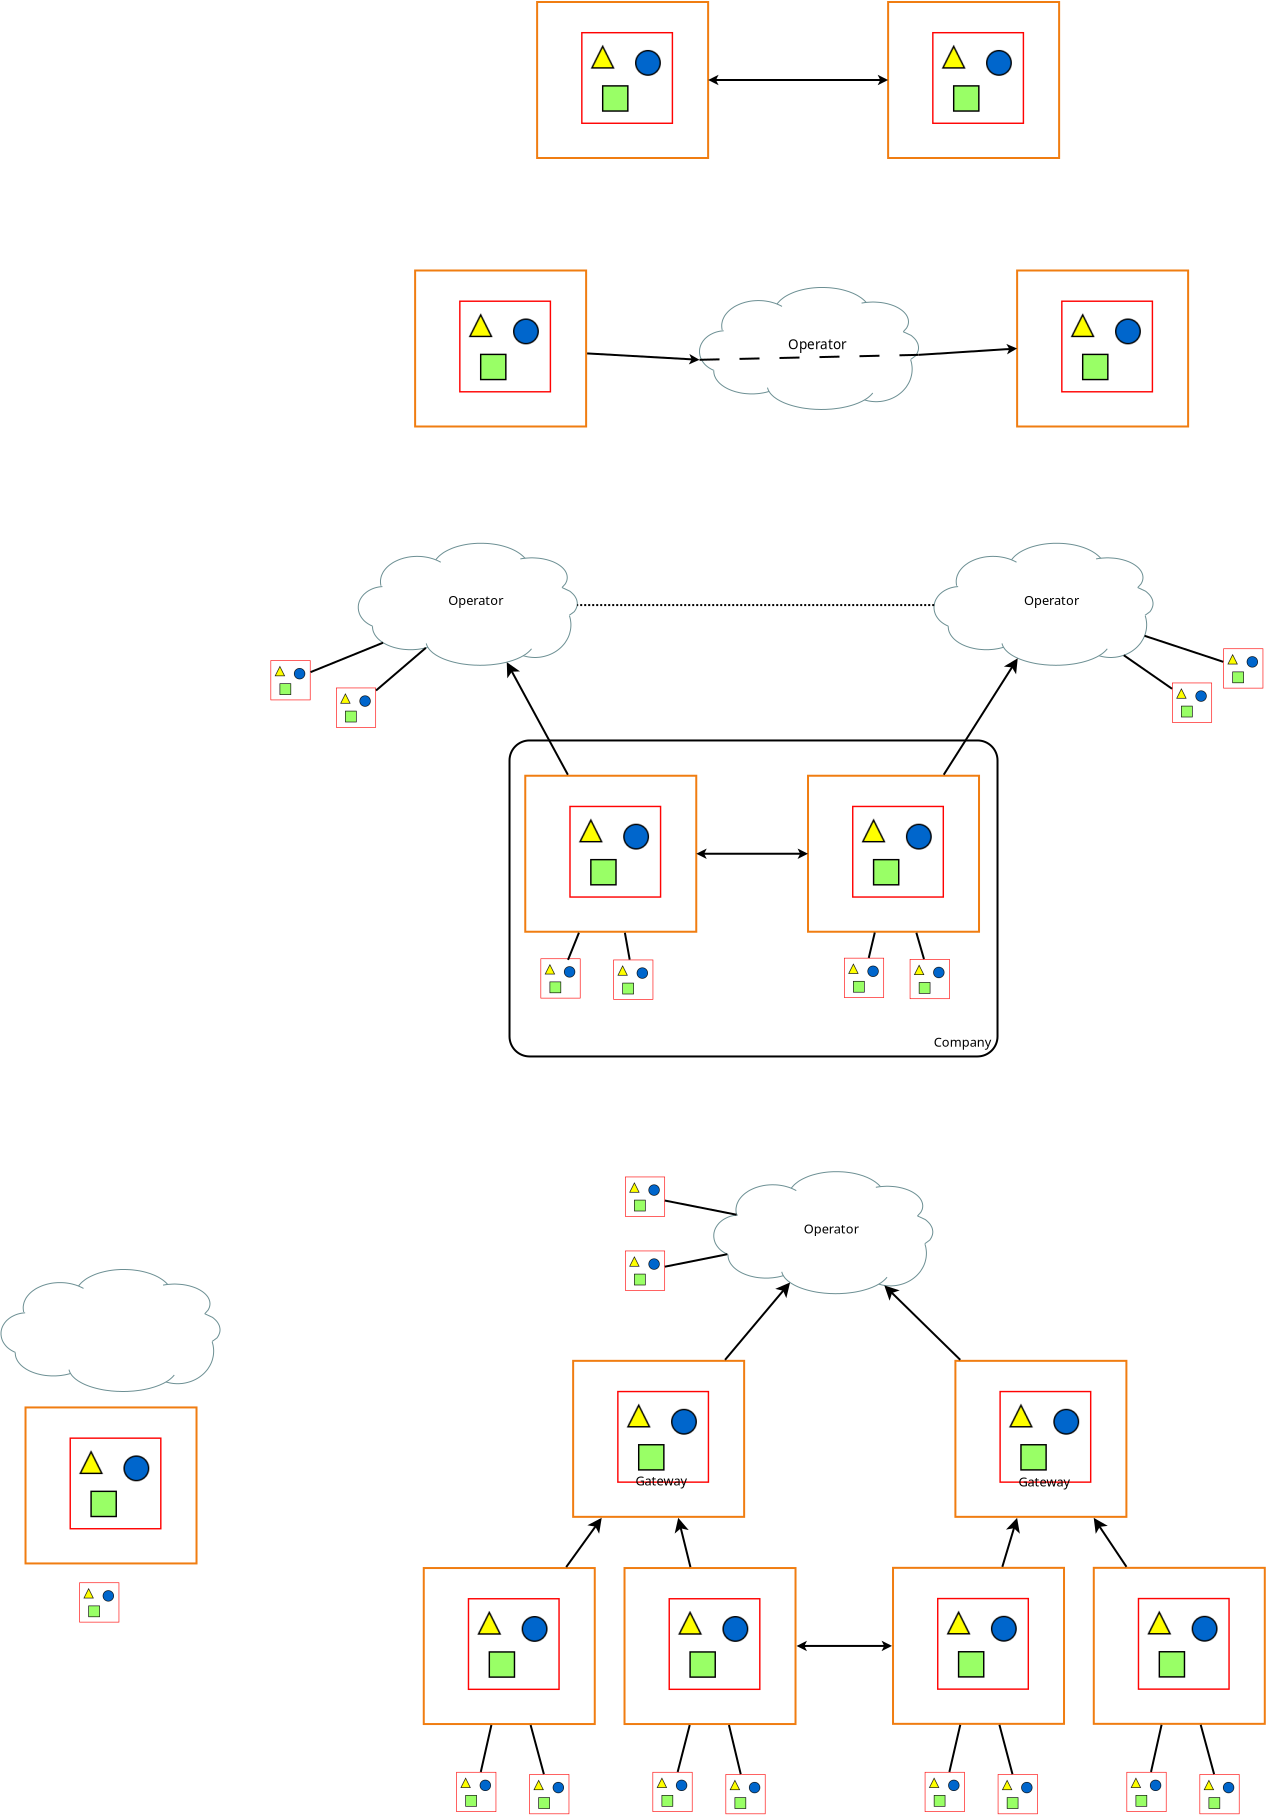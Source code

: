 <?xml version="1.0" encoding="UTF-8"?>
<dia:diagram xmlns:dia="http://www.lysator.liu.se/~alla/dia/">
  <dia:layer name="Background" visible="true" active="true">
    <dia:group>
      <dia:object type="Standard - Box" version="0" id="O0">
        <dia:attribute name="obj_pos">
          <dia:point val="51.344,70.77"/>
        </dia:attribute>
        <dia:attribute name="obj_bb">
          <dia:rectangle val="51.294,70.72;59.944,78.62"/>
        </dia:attribute>
        <dia:attribute name="elem_corner">
          <dia:point val="51.344,70.77"/>
        </dia:attribute>
        <dia:attribute name="elem_width">
          <dia:real val="8.55"/>
        </dia:attribute>
        <dia:attribute name="elem_height">
          <dia:real val="7.8"/>
        </dia:attribute>
        <dia:attribute name="border_width">
          <dia:real val="0.1"/>
        </dia:attribute>
        <dia:attribute name="border_color">
          <dia:color val="#f07d11"/>
        </dia:attribute>
        <dia:attribute name="show_background">
          <dia:boolean val="true"/>
        </dia:attribute>
      </dia:object>
      <dia:object type="Standard - Image" version="0" id="O1">
        <dia:attribute name="obj_pos">
          <dia:point val="53.544,72.27"/>
        </dia:attribute>
        <dia:attribute name="obj_bb">
          <dia:rectangle val="53.494,72.22;58.194,76.92"/>
        </dia:attribute>
        <dia:attribute name="elem_corner">
          <dia:point val="53.544,72.27"/>
        </dia:attribute>
        <dia:attribute name="elem_width">
          <dia:real val="4.6"/>
        </dia:attribute>
        <dia:attribute name="elem_height">
          <dia:real val="4.6"/>
        </dia:attribute>
        <dia:attribute name="border_color">
          <dia:color val="#f07d11"/>
        </dia:attribute>
        <dia:attribute name="draw_border">
          <dia:boolean val="false"/>
        </dia:attribute>
        <dia:attribute name="keep_aspect">
          <dia:boolean val="true"/>
        </dia:attribute>
        <dia:attribute name="file">
          <dia:string>#/home/seb/data/tmp/XiVOLogo.png#</dia:string>
        </dia:attribute>
      </dia:object>
    </dia:group>
    <dia:group>
      <dia:object type="Standard - Box" version="0" id="O2">
        <dia:attribute name="obj_pos">
          <dia:point val="32.231,70.77"/>
        </dia:attribute>
        <dia:attribute name="obj_bb">
          <dia:rectangle val="32.181,70.72;40.831,78.62"/>
        </dia:attribute>
        <dia:attribute name="elem_corner">
          <dia:point val="32.231,70.77"/>
        </dia:attribute>
        <dia:attribute name="elem_width">
          <dia:real val="8.55"/>
        </dia:attribute>
        <dia:attribute name="elem_height">
          <dia:real val="7.8"/>
        </dia:attribute>
        <dia:attribute name="border_width">
          <dia:real val="0.1"/>
        </dia:attribute>
        <dia:attribute name="border_color">
          <dia:color val="#f07d11"/>
        </dia:attribute>
        <dia:attribute name="show_background">
          <dia:boolean val="true"/>
        </dia:attribute>
      </dia:object>
      <dia:object type="Standard - Image" version="0" id="O3">
        <dia:attribute name="obj_pos">
          <dia:point val="34.431,72.27"/>
        </dia:attribute>
        <dia:attribute name="obj_bb">
          <dia:rectangle val="34.381,72.22;39.081,76.92"/>
        </dia:attribute>
        <dia:attribute name="elem_corner">
          <dia:point val="34.431,72.27"/>
        </dia:attribute>
        <dia:attribute name="elem_width">
          <dia:real val="4.6"/>
        </dia:attribute>
        <dia:attribute name="elem_height">
          <dia:real val="4.6"/>
        </dia:attribute>
        <dia:attribute name="border_color">
          <dia:color val="#f07d11"/>
        </dia:attribute>
        <dia:attribute name="draw_border">
          <dia:boolean val="false"/>
        </dia:attribute>
        <dia:attribute name="keep_aspect">
          <dia:boolean val="true"/>
        </dia:attribute>
        <dia:attribute name="file">
          <dia:string>#/home/seb/data/tmp/XiVOLogo.png#</dia:string>
        </dia:attribute>
      </dia:object>
    </dia:group>
    <dia:group>
      <dia:object type="Standard - Box" version="0" id="O4">
        <dia:attribute name="obj_pos">
          <dia:point val="4.85,73.1"/>
        </dia:attribute>
        <dia:attribute name="obj_bb">
          <dia:rectangle val="4.8,73.05;13.45,80.95"/>
        </dia:attribute>
        <dia:attribute name="elem_corner">
          <dia:point val="4.85,73.1"/>
        </dia:attribute>
        <dia:attribute name="elem_width">
          <dia:real val="8.55"/>
        </dia:attribute>
        <dia:attribute name="elem_height">
          <dia:real val="7.8"/>
        </dia:attribute>
        <dia:attribute name="border_width">
          <dia:real val="0.1"/>
        </dia:attribute>
        <dia:attribute name="border_color">
          <dia:color val="#f07d11"/>
        </dia:attribute>
        <dia:attribute name="show_background">
          <dia:boolean val="true"/>
        </dia:attribute>
      </dia:object>
      <dia:object type="Standard - Image" version="0" id="O5">
        <dia:attribute name="obj_pos">
          <dia:point val="7.05,74.6"/>
        </dia:attribute>
        <dia:attribute name="obj_bb">
          <dia:rectangle val="7,74.55;11.7,79.25"/>
        </dia:attribute>
        <dia:attribute name="elem_corner">
          <dia:point val="7.05,74.6"/>
        </dia:attribute>
        <dia:attribute name="elem_width">
          <dia:real val="4.6"/>
        </dia:attribute>
        <dia:attribute name="elem_height">
          <dia:real val="4.6"/>
        </dia:attribute>
        <dia:attribute name="border_color">
          <dia:color val="#f07d11"/>
        </dia:attribute>
        <dia:attribute name="draw_border">
          <dia:boolean val="false"/>
        </dia:attribute>
        <dia:attribute name="keep_aspect">
          <dia:boolean val="true"/>
        </dia:attribute>
        <dia:attribute name="file">
          <dia:string>#/home/seb/data/tmp/XiVOLogo.png#</dia:string>
        </dia:attribute>
      </dia:object>
    </dia:group>
    <dia:object type="Standard - Image" version="0" id="O6">
      <dia:attribute name="obj_pos">
        <dia:point val="7.537,81.85"/>
      </dia:attribute>
      <dia:attribute name="obj_bb">
        <dia:rectangle val="7.487,81.8;9.588,83.9"/>
      </dia:attribute>
      <dia:attribute name="elem_corner">
        <dia:point val="7.537,81.85"/>
      </dia:attribute>
      <dia:attribute name="elem_width">
        <dia:real val="2"/>
      </dia:attribute>
      <dia:attribute name="elem_height">
        <dia:real val="2"/>
      </dia:attribute>
      <dia:attribute name="draw_border">
        <dia:boolean val="false"/>
      </dia:attribute>
      <dia:attribute name="keep_aspect">
        <dia:boolean val="true"/>
      </dia:attribute>
      <dia:attribute name="file">
        <dia:string>#/home/seb/data/tmp/Telephone-icon.png#</dia:string>
      </dia:attribute>
    </dia:object>
    <dia:group>
      <dia:group>
        <dia:object type="Standard - Box" version="0" id="O7">
          <dia:attribute name="obj_pos">
            <dia:point val="24.33,16.253"/>
          </dia:attribute>
          <dia:attribute name="obj_bb">
            <dia:rectangle val="24.28,16.203;32.93,24.102"/>
          </dia:attribute>
          <dia:attribute name="elem_corner">
            <dia:point val="24.33,16.253"/>
          </dia:attribute>
          <dia:attribute name="elem_width">
            <dia:real val="8.55"/>
          </dia:attribute>
          <dia:attribute name="elem_height">
            <dia:real val="7.8"/>
          </dia:attribute>
          <dia:attribute name="border_width">
            <dia:real val="0.1"/>
          </dia:attribute>
          <dia:attribute name="border_color">
            <dia:color val="#f07d11"/>
          </dia:attribute>
          <dia:attribute name="show_background">
            <dia:boolean val="true"/>
          </dia:attribute>
        </dia:object>
        <dia:object type="Standard - Image" version="0" id="O8">
          <dia:attribute name="obj_pos">
            <dia:point val="26.53,17.753"/>
          </dia:attribute>
          <dia:attribute name="obj_bb">
            <dia:rectangle val="26.48,17.703;31.18,22.402"/>
          </dia:attribute>
          <dia:attribute name="elem_corner">
            <dia:point val="26.53,17.753"/>
          </dia:attribute>
          <dia:attribute name="elem_width">
            <dia:real val="4.6"/>
          </dia:attribute>
          <dia:attribute name="elem_height">
            <dia:real val="4.6"/>
          </dia:attribute>
          <dia:attribute name="border_color">
            <dia:color val="#f07d11"/>
          </dia:attribute>
          <dia:attribute name="draw_border">
            <dia:boolean val="false"/>
          </dia:attribute>
          <dia:attribute name="keep_aspect">
            <dia:boolean val="true"/>
          </dia:attribute>
          <dia:attribute name="file">
            <dia:string>#/home/seb/data/tmp/XiVOLogo.png#</dia:string>
          </dia:attribute>
        </dia:object>
      </dia:group>
      <dia:group>
        <dia:object type="Standard - Box" version="0" id="O9">
          <dia:attribute name="obj_pos">
            <dia:point val="54.43,16.253"/>
          </dia:attribute>
          <dia:attribute name="obj_bb">
            <dia:rectangle val="54.38,16.203;63.03,24.102"/>
          </dia:attribute>
          <dia:attribute name="elem_corner">
            <dia:point val="54.43,16.253"/>
          </dia:attribute>
          <dia:attribute name="elem_width">
            <dia:real val="8.55"/>
          </dia:attribute>
          <dia:attribute name="elem_height">
            <dia:real val="7.8"/>
          </dia:attribute>
          <dia:attribute name="border_width">
            <dia:real val="0.1"/>
          </dia:attribute>
          <dia:attribute name="border_color">
            <dia:color val="#f07d11"/>
          </dia:attribute>
          <dia:attribute name="show_background">
            <dia:boolean val="true"/>
          </dia:attribute>
        </dia:object>
        <dia:object type="Standard - Image" version="0" id="O10">
          <dia:attribute name="obj_pos">
            <dia:point val="56.63,17.753"/>
          </dia:attribute>
          <dia:attribute name="obj_bb">
            <dia:rectangle val="56.58,17.703;61.28,22.402"/>
          </dia:attribute>
          <dia:attribute name="elem_corner">
            <dia:point val="56.63,17.753"/>
          </dia:attribute>
          <dia:attribute name="elem_width">
            <dia:real val="4.6"/>
          </dia:attribute>
          <dia:attribute name="elem_height">
            <dia:real val="4.6"/>
          </dia:attribute>
          <dia:attribute name="border_color">
            <dia:color val="#f07d11"/>
          </dia:attribute>
          <dia:attribute name="draw_border">
            <dia:boolean val="false"/>
          </dia:attribute>
          <dia:attribute name="keep_aspect">
            <dia:boolean val="true"/>
          </dia:attribute>
          <dia:attribute name="file">
            <dia:string>#/home/seb/data/tmp/XiVOLogo.png#</dia:string>
          </dia:attribute>
        </dia:object>
      </dia:group>
      <dia:object type="Cisco - Cloud White" version="1" id="O11">
        <dia:attribute name="obj_pos">
          <dia:point val="38.55,17.102"/>
        </dia:attribute>
        <dia:attribute name="obj_bb">
          <dia:rectangle val="38.55,17.102;49.501,23.203"/>
        </dia:attribute>
        <dia:attribute name="meta">
          <dia:composite type="dict"/>
        </dia:attribute>
        <dia:attribute name="elem_corner">
          <dia:point val="38.55,17.102"/>
        </dia:attribute>
        <dia:attribute name="elem_width">
          <dia:real val="10.95"/>
        </dia:attribute>
        <dia:attribute name="elem_height">
          <dia:real val="6.1"/>
        </dia:attribute>
        <dia:attribute name="line_width">
          <dia:real val="0.1"/>
        </dia:attribute>
        <dia:attribute name="line_colour">
          <dia:color val="#000000"/>
        </dia:attribute>
        <dia:attribute name="fill_colour">
          <dia:color val="#ffffff"/>
        </dia:attribute>
        <dia:attribute name="show_background">
          <dia:boolean val="true"/>
        </dia:attribute>
        <dia:attribute name="line_style">
          <dia:enum val="0"/>
          <dia:real val="1"/>
        </dia:attribute>
        <dia:attribute name="flip_horizontal">
          <dia:boolean val="false"/>
        </dia:attribute>
        <dia:attribute name="flip_vertical">
          <dia:boolean val="false"/>
        </dia:attribute>
        <dia:attribute name="subscale">
          <dia:real val="1"/>
        </dia:attribute>
      </dia:object>
      <dia:object type="Standard - Text" version="1" id="O12">
        <dia:attribute name="obj_pos">
          <dia:point val="44.424,20.192"/>
        </dia:attribute>
        <dia:attribute name="obj_bb">
          <dia:rectangle val="42.909,19.562;45.939,20.352"/>
        </dia:attribute>
        <dia:attribute name="text">
          <dia:composite type="text">
            <dia:attribute name="string">
              <dia:string>#Operator#</dia:string>
            </dia:attribute>
            <dia:attribute name="font">
              <dia:font family="sans" style="0" name="Helvetica"/>
            </dia:attribute>
            <dia:attribute name="height">
              <dia:real val="0.847"/>
            </dia:attribute>
            <dia:attribute name="pos">
              <dia:point val="44.424,20.192"/>
            </dia:attribute>
            <dia:attribute name="color">
              <dia:color val="#000000"/>
            </dia:attribute>
            <dia:attribute name="alignment">
              <dia:enum val="1"/>
            </dia:attribute>
          </dia:composite>
        </dia:attribute>
        <dia:attribute name="valign">
          <dia:enum val="3"/>
        </dia:attribute>
        <dia:connections>
          <dia:connection handle="0" to="O11" connection="14"/>
        </dia:connections>
      </dia:object>
      <dia:object type="Standard - Line" version="0" id="O13">
        <dia:attribute name="obj_pos">
          <dia:point val="32.93,20.399"/>
        </dia:attribute>
        <dia:attribute name="obj_bb">
          <dia:rectangle val="32.877,20.346;38.662,20.956"/>
        </dia:attribute>
        <dia:attribute name="conn_endpoints">
          <dia:point val="32.93,20.399"/>
          <dia:point val="38.55,20.718"/>
        </dia:attribute>
        <dia:attribute name="numcp">
          <dia:int val="1"/>
        </dia:attribute>
        <dia:attribute name="end_arrow">
          <dia:enum val="22"/>
        </dia:attribute>
        <dia:attribute name="end_arrow_length">
          <dia:real val="0.3"/>
        </dia:attribute>
        <dia:attribute name="end_arrow_width">
          <dia:real val="0.3"/>
        </dia:attribute>
        <dia:connections>
          <dia:connection handle="1" to="O11" connection="7"/>
        </dia:connections>
      </dia:object>
      <dia:object type="Standard - Line" version="0" id="O14">
        <dia:attribute name="obj_pos">
          <dia:point val="49.5,20.471"/>
        </dia:attribute>
        <dia:attribute name="obj_bb">
          <dia:rectangle val="49.447,19.918;54.542,20.524"/>
        </dia:attribute>
        <dia:attribute name="conn_endpoints">
          <dia:point val="49.5,20.471"/>
          <dia:point val="54.43,20.152"/>
        </dia:attribute>
        <dia:attribute name="numcp">
          <dia:int val="1"/>
        </dia:attribute>
        <dia:attribute name="end_arrow">
          <dia:enum val="22"/>
        </dia:attribute>
        <dia:attribute name="end_arrow_length">
          <dia:real val="0.3"/>
        </dia:attribute>
        <dia:attribute name="end_arrow_width">
          <dia:real val="0.3"/>
        </dia:attribute>
        <dia:connections>
          <dia:connection handle="0" to="O11" connection="9"/>
        </dia:connections>
      </dia:object>
      <dia:object type="Standard - Line" version="0" id="O15">
        <dia:attribute name="obj_pos">
          <dia:point val="38.55,20.718"/>
        </dia:attribute>
        <dia:attribute name="obj_bb">
          <dia:rectangle val="38.499,20.419;49.551,20.77"/>
        </dia:attribute>
        <dia:attribute name="conn_endpoints">
          <dia:point val="38.55,20.718"/>
          <dia:point val="49.5,20.471"/>
        </dia:attribute>
        <dia:attribute name="numcp">
          <dia:int val="1"/>
        </dia:attribute>
        <dia:attribute name="line_style">
          <dia:enum val="1"/>
        </dia:attribute>
        <dia:connections>
          <dia:connection handle="0" to="O11" connection="7"/>
          <dia:connection handle="1" to="O11" connection="9"/>
        </dia:connections>
      </dia:object>
    </dia:group>
    <dia:group>
      <dia:group>
        <dia:object type="Standard - Box" version="0" id="O16">
          <dia:attribute name="obj_pos">
            <dia:point val="30.43,2.828"/>
          </dia:attribute>
          <dia:attribute name="obj_bb">
            <dia:rectangle val="30.38,2.777;39.03,10.678"/>
          </dia:attribute>
          <dia:attribute name="elem_corner">
            <dia:point val="30.43,2.828"/>
          </dia:attribute>
          <dia:attribute name="elem_width">
            <dia:real val="8.55"/>
          </dia:attribute>
          <dia:attribute name="elem_height">
            <dia:real val="7.8"/>
          </dia:attribute>
          <dia:attribute name="border_width">
            <dia:real val="0.1"/>
          </dia:attribute>
          <dia:attribute name="border_color">
            <dia:color val="#f07d11"/>
          </dia:attribute>
          <dia:attribute name="show_background">
            <dia:boolean val="true"/>
          </dia:attribute>
        </dia:object>
        <dia:object type="Standard - Image" version="0" id="O17">
          <dia:attribute name="obj_pos">
            <dia:point val="32.63,4.327"/>
          </dia:attribute>
          <dia:attribute name="obj_bb">
            <dia:rectangle val="32.58,4.277;37.28,8.977"/>
          </dia:attribute>
          <dia:attribute name="elem_corner">
            <dia:point val="32.63,4.327"/>
          </dia:attribute>
          <dia:attribute name="elem_width">
            <dia:real val="4.6"/>
          </dia:attribute>
          <dia:attribute name="elem_height">
            <dia:real val="4.6"/>
          </dia:attribute>
          <dia:attribute name="border_color">
            <dia:color val="#f07d11"/>
          </dia:attribute>
          <dia:attribute name="draw_border">
            <dia:boolean val="false"/>
          </dia:attribute>
          <dia:attribute name="keep_aspect">
            <dia:boolean val="true"/>
          </dia:attribute>
          <dia:attribute name="file">
            <dia:string>#/home/seb/data/tmp/XiVOLogo.png#</dia:string>
          </dia:attribute>
        </dia:object>
      </dia:group>
      <dia:group>
        <dia:object type="Standard - Box" version="0" id="O18">
          <dia:attribute name="obj_pos">
            <dia:point val="47.98,2.828"/>
          </dia:attribute>
          <dia:attribute name="obj_bb">
            <dia:rectangle val="47.93,2.777;56.58,10.678"/>
          </dia:attribute>
          <dia:attribute name="elem_corner">
            <dia:point val="47.98,2.828"/>
          </dia:attribute>
          <dia:attribute name="elem_width">
            <dia:real val="8.55"/>
          </dia:attribute>
          <dia:attribute name="elem_height">
            <dia:real val="7.8"/>
          </dia:attribute>
          <dia:attribute name="border_width">
            <dia:real val="0.1"/>
          </dia:attribute>
          <dia:attribute name="border_color">
            <dia:color val="#f07d11"/>
          </dia:attribute>
          <dia:attribute name="show_background">
            <dia:boolean val="true"/>
          </dia:attribute>
        </dia:object>
        <dia:object type="Standard - Image" version="0" id="O19">
          <dia:attribute name="obj_pos">
            <dia:point val="50.18,4.327"/>
          </dia:attribute>
          <dia:attribute name="obj_bb">
            <dia:rectangle val="50.13,4.277;54.83,8.977"/>
          </dia:attribute>
          <dia:attribute name="elem_corner">
            <dia:point val="50.18,4.327"/>
          </dia:attribute>
          <dia:attribute name="elem_width">
            <dia:real val="4.6"/>
          </dia:attribute>
          <dia:attribute name="elem_height">
            <dia:real val="4.6"/>
          </dia:attribute>
          <dia:attribute name="border_color">
            <dia:color val="#f07d11"/>
          </dia:attribute>
          <dia:attribute name="draw_border">
            <dia:boolean val="false"/>
          </dia:attribute>
          <dia:attribute name="keep_aspect">
            <dia:boolean val="true"/>
          </dia:attribute>
          <dia:attribute name="file">
            <dia:string>#/home/seb/data/tmp/XiVOLogo.png#</dia:string>
          </dia:attribute>
        </dia:object>
      </dia:group>
      <dia:object type="Standard - Line" version="0" id="O20">
        <dia:attribute name="obj_pos">
          <dia:point val="38.98,6.728"/>
        </dia:attribute>
        <dia:attribute name="obj_bb">
          <dia:rectangle val="38.93,6.466;48.03,6.989"/>
        </dia:attribute>
        <dia:attribute name="conn_endpoints">
          <dia:point val="38.98,6.728"/>
          <dia:point val="47.98,6.728"/>
        </dia:attribute>
        <dia:attribute name="numcp">
          <dia:int val="1"/>
        </dia:attribute>
        <dia:attribute name="start_arrow">
          <dia:enum val="22"/>
        </dia:attribute>
        <dia:attribute name="start_arrow_length">
          <dia:real val="0.3"/>
        </dia:attribute>
        <dia:attribute name="start_arrow_width">
          <dia:real val="0.3"/>
        </dia:attribute>
        <dia:attribute name="end_arrow">
          <dia:enum val="22"/>
        </dia:attribute>
        <dia:attribute name="end_arrow_length">
          <dia:real val="0.3"/>
        </dia:attribute>
        <dia:attribute name="end_arrow_width">
          <dia:real val="0.3"/>
        </dia:attribute>
      </dia:object>
    </dia:group>
    <dia:object type="Cisco - Cloud White" version="1" id="O21">
      <dia:attribute name="obj_pos">
        <dia:point val="3.625,66.203"/>
      </dia:attribute>
      <dia:attribute name="obj_bb">
        <dia:rectangle val="3.624,66.202;14.575,72.303"/>
      </dia:attribute>
      <dia:attribute name="meta">
        <dia:composite type="dict"/>
      </dia:attribute>
      <dia:attribute name="elem_corner">
        <dia:point val="3.625,66.203"/>
      </dia:attribute>
      <dia:attribute name="elem_width">
        <dia:real val="10.95"/>
      </dia:attribute>
      <dia:attribute name="elem_height">
        <dia:real val="6.1"/>
      </dia:attribute>
      <dia:attribute name="line_width">
        <dia:real val="0.1"/>
      </dia:attribute>
      <dia:attribute name="line_colour">
        <dia:color val="#000000"/>
      </dia:attribute>
      <dia:attribute name="fill_colour">
        <dia:color val="#ffffff"/>
      </dia:attribute>
      <dia:attribute name="show_background">
        <dia:boolean val="true"/>
      </dia:attribute>
      <dia:attribute name="line_style">
        <dia:enum val="0"/>
        <dia:real val="1"/>
      </dia:attribute>
      <dia:attribute name="flip_horizontal">
        <dia:boolean val="false"/>
      </dia:attribute>
      <dia:attribute name="flip_vertical">
        <dia:boolean val="false"/>
      </dia:attribute>
      <dia:attribute name="subscale">
        <dia:real val="1"/>
      </dia:attribute>
    </dia:object>
    <dia:group>
      <dia:object type="Standard - Box" version="0" id="O22">
        <dia:attribute name="obj_pos">
          <dia:point val="29.05,39.75"/>
        </dia:attribute>
        <dia:attribute name="obj_bb">
          <dia:rectangle val="29,39.7;53.5,55.6"/>
        </dia:attribute>
        <dia:attribute name="elem_corner">
          <dia:point val="29.05,39.75"/>
        </dia:attribute>
        <dia:attribute name="elem_width">
          <dia:real val="24.4"/>
        </dia:attribute>
        <dia:attribute name="elem_height">
          <dia:real val="15.8"/>
        </dia:attribute>
        <dia:attribute name="border_width">
          <dia:real val="0.1"/>
        </dia:attribute>
        <dia:attribute name="show_background">
          <dia:boolean val="true"/>
        </dia:attribute>
        <dia:attribute name="corner_radius">
          <dia:real val="1"/>
        </dia:attribute>
      </dia:object>
      <dia:object type="Cisco - Cloud White" version="1" id="O23">
        <dia:attribute name="obj_pos">
          <dia:point val="21.488,29.892"/>
        </dia:attribute>
        <dia:attribute name="obj_bb">
          <dia:rectangle val="21.487,29.892;32.438,35.993"/>
        </dia:attribute>
        <dia:attribute name="meta">
          <dia:composite type="dict"/>
        </dia:attribute>
        <dia:attribute name="elem_corner">
          <dia:point val="21.488,29.892"/>
        </dia:attribute>
        <dia:attribute name="elem_width">
          <dia:real val="10.95"/>
        </dia:attribute>
        <dia:attribute name="elem_height">
          <dia:real val="6.1"/>
        </dia:attribute>
        <dia:attribute name="line_width">
          <dia:real val="0.1"/>
        </dia:attribute>
        <dia:attribute name="line_colour">
          <dia:color val="#000000"/>
        </dia:attribute>
        <dia:attribute name="fill_colour">
          <dia:color val="#ffffff"/>
        </dia:attribute>
        <dia:attribute name="show_background">
          <dia:boolean val="true"/>
        </dia:attribute>
        <dia:attribute name="line_style">
          <dia:enum val="0"/>
          <dia:real val="1"/>
        </dia:attribute>
        <dia:attribute name="flip_horizontal">
          <dia:boolean val="false"/>
        </dia:attribute>
        <dia:attribute name="flip_vertical">
          <dia:boolean val="false"/>
        </dia:attribute>
        <dia:attribute name="subscale">
          <dia:real val="1"/>
        </dia:attribute>
      </dia:object>
      <dia:object type="Cisco - Cloud White" version="1" id="O24">
        <dia:attribute name="obj_pos">
          <dia:point val="50.275,29.892"/>
        </dia:attribute>
        <dia:attribute name="obj_bb">
          <dia:rectangle val="50.275,29.892;61.225,35.993"/>
        </dia:attribute>
        <dia:attribute name="meta">
          <dia:composite type="dict"/>
        </dia:attribute>
        <dia:attribute name="elem_corner">
          <dia:point val="50.275,29.892"/>
        </dia:attribute>
        <dia:attribute name="elem_width">
          <dia:real val="10.95"/>
        </dia:attribute>
        <dia:attribute name="elem_height">
          <dia:real val="6.1"/>
        </dia:attribute>
        <dia:attribute name="line_width">
          <dia:real val="0.1"/>
        </dia:attribute>
        <dia:attribute name="line_colour">
          <dia:color val="#000000"/>
        </dia:attribute>
        <dia:attribute name="fill_colour">
          <dia:color val="#ffffff"/>
        </dia:attribute>
        <dia:attribute name="show_background">
          <dia:boolean val="true"/>
        </dia:attribute>
        <dia:attribute name="line_style">
          <dia:enum val="0"/>
          <dia:real val="1"/>
        </dia:attribute>
        <dia:attribute name="flip_horizontal">
          <dia:boolean val="false"/>
        </dia:attribute>
        <dia:attribute name="flip_vertical">
          <dia:boolean val="false"/>
        </dia:attribute>
        <dia:attribute name="subscale">
          <dia:real val="1"/>
        </dia:attribute>
      </dia:object>
      <dia:object type="Standard - Image" version="0" id="O25">
        <dia:attribute name="obj_pos">
          <dia:point val="30.6,50.65"/>
        </dia:attribute>
        <dia:attribute name="obj_bb">
          <dia:rectangle val="30.55,50.6;32.65,52.7"/>
        </dia:attribute>
        <dia:attribute name="elem_corner">
          <dia:point val="30.6,50.65"/>
        </dia:attribute>
        <dia:attribute name="elem_width">
          <dia:real val="2"/>
        </dia:attribute>
        <dia:attribute name="elem_height">
          <dia:real val="2"/>
        </dia:attribute>
        <dia:attribute name="draw_border">
          <dia:boolean val="false"/>
        </dia:attribute>
        <dia:attribute name="keep_aspect">
          <dia:boolean val="true"/>
        </dia:attribute>
        <dia:attribute name="file">
          <dia:string>#/home/seb/data/tmp/Telephone-icon.png#</dia:string>
        </dia:attribute>
      </dia:object>
      <dia:object type="Standard - Image" version="0" id="O26">
        <dia:attribute name="obj_pos">
          <dia:point val="34.237,50.71"/>
        </dia:attribute>
        <dia:attribute name="obj_bb">
          <dia:rectangle val="34.188,50.66;36.288,52.76"/>
        </dia:attribute>
        <dia:attribute name="elem_corner">
          <dia:point val="34.237,50.71"/>
        </dia:attribute>
        <dia:attribute name="elem_width">
          <dia:real val="2"/>
        </dia:attribute>
        <dia:attribute name="elem_height">
          <dia:real val="2"/>
        </dia:attribute>
        <dia:attribute name="draw_border">
          <dia:boolean val="false"/>
        </dia:attribute>
        <dia:attribute name="keep_aspect">
          <dia:boolean val="true"/>
        </dia:attribute>
        <dia:attribute name="file">
          <dia:string>#/home/seb/data/tmp/Telephone-icon.png#</dia:string>
        </dia:attribute>
      </dia:object>
      <dia:object type="Standard - Image" version="0" id="O27">
        <dia:attribute name="obj_pos">
          <dia:point val="45.775,50.62"/>
        </dia:attribute>
        <dia:attribute name="obj_bb">
          <dia:rectangle val="45.725,50.57;47.825,52.67"/>
        </dia:attribute>
        <dia:attribute name="elem_corner">
          <dia:point val="45.775,50.62"/>
        </dia:attribute>
        <dia:attribute name="elem_width">
          <dia:real val="2"/>
        </dia:attribute>
        <dia:attribute name="elem_height">
          <dia:real val="2"/>
        </dia:attribute>
        <dia:attribute name="draw_border">
          <dia:boolean val="false"/>
        </dia:attribute>
        <dia:attribute name="keep_aspect">
          <dia:boolean val="true"/>
        </dia:attribute>
        <dia:attribute name="file">
          <dia:string>#/home/seb/data/tmp/Telephone-icon.png#</dia:string>
        </dia:attribute>
      </dia:object>
      <dia:object type="Standard - Image" version="0" id="O28">
        <dia:attribute name="obj_pos">
          <dia:point val="49.062,50.68"/>
        </dia:attribute>
        <dia:attribute name="obj_bb">
          <dia:rectangle val="49.013,50.63;51.112,52.73"/>
        </dia:attribute>
        <dia:attribute name="elem_corner">
          <dia:point val="49.062,50.68"/>
        </dia:attribute>
        <dia:attribute name="elem_width">
          <dia:real val="2"/>
        </dia:attribute>
        <dia:attribute name="elem_height">
          <dia:real val="2"/>
        </dia:attribute>
        <dia:attribute name="draw_border">
          <dia:boolean val="false"/>
        </dia:attribute>
        <dia:attribute name="keep_aspect">
          <dia:boolean val="true"/>
        </dia:attribute>
        <dia:attribute name="file">
          <dia:string>#/home/seb/data/tmp/Telephone-icon.png#</dia:string>
        </dia:attribute>
      </dia:object>
      <dia:object type="Standard - Image" version="0" id="O29">
        <dia:attribute name="obj_pos">
          <dia:point val="17.1,35.74"/>
        </dia:attribute>
        <dia:attribute name="obj_bb">
          <dia:rectangle val="17.05,35.69;19.15,37.79"/>
        </dia:attribute>
        <dia:attribute name="elem_corner">
          <dia:point val="17.1,35.74"/>
        </dia:attribute>
        <dia:attribute name="elem_width">
          <dia:real val="2"/>
        </dia:attribute>
        <dia:attribute name="elem_height">
          <dia:real val="2"/>
        </dia:attribute>
        <dia:attribute name="draw_border">
          <dia:boolean val="false"/>
        </dia:attribute>
        <dia:attribute name="keep_aspect">
          <dia:boolean val="true"/>
        </dia:attribute>
        <dia:attribute name="file">
          <dia:string>#/home/seb/data/tmp/Telephone-icon.png#</dia:string>
        </dia:attribute>
      </dia:object>
      <dia:group>
        <dia:object type="Standard - Box" version="0" id="O30">
          <dia:attribute name="obj_pos">
            <dia:point val="29.837,41.515"/>
          </dia:attribute>
          <dia:attribute name="obj_bb">
            <dia:rectangle val="29.788,41.465;38.438,49.365"/>
          </dia:attribute>
          <dia:attribute name="elem_corner">
            <dia:point val="29.837,41.515"/>
          </dia:attribute>
          <dia:attribute name="elem_width">
            <dia:real val="8.55"/>
          </dia:attribute>
          <dia:attribute name="elem_height">
            <dia:real val="7.8"/>
          </dia:attribute>
          <dia:attribute name="border_width">
            <dia:real val="0.1"/>
          </dia:attribute>
          <dia:attribute name="border_color">
            <dia:color val="#f07d11"/>
          </dia:attribute>
          <dia:attribute name="show_background">
            <dia:boolean val="true"/>
          </dia:attribute>
        </dia:object>
        <dia:object type="Standard - Image" version="0" id="O31">
          <dia:attribute name="obj_pos">
            <dia:point val="32.038,43.015"/>
          </dia:attribute>
          <dia:attribute name="obj_bb">
            <dia:rectangle val="31.988,42.965;36.688,47.665"/>
          </dia:attribute>
          <dia:attribute name="elem_corner">
            <dia:point val="32.038,43.015"/>
          </dia:attribute>
          <dia:attribute name="elem_width">
            <dia:real val="4.6"/>
          </dia:attribute>
          <dia:attribute name="elem_height">
            <dia:real val="4.6"/>
          </dia:attribute>
          <dia:attribute name="border_color">
            <dia:color val="#f07d11"/>
          </dia:attribute>
          <dia:attribute name="draw_border">
            <dia:boolean val="false"/>
          </dia:attribute>
          <dia:attribute name="keep_aspect">
            <dia:boolean val="true"/>
          </dia:attribute>
          <dia:attribute name="file">
            <dia:string>#/home/seb/data/tmp/XiVOLogo.png#</dia:string>
          </dia:attribute>
        </dia:object>
      </dia:group>
      <dia:group>
        <dia:object type="Standard - Box" version="0" id="O32">
          <dia:attribute name="obj_pos">
            <dia:point val="43.975,41.515"/>
          </dia:attribute>
          <dia:attribute name="obj_bb">
            <dia:rectangle val="43.925,41.465;52.575,49.365"/>
          </dia:attribute>
          <dia:attribute name="elem_corner">
            <dia:point val="43.975,41.515"/>
          </dia:attribute>
          <dia:attribute name="elem_width">
            <dia:real val="8.55"/>
          </dia:attribute>
          <dia:attribute name="elem_height">
            <dia:real val="7.8"/>
          </dia:attribute>
          <dia:attribute name="border_width">
            <dia:real val="0.1"/>
          </dia:attribute>
          <dia:attribute name="border_color">
            <dia:color val="#f07d11"/>
          </dia:attribute>
          <dia:attribute name="show_background">
            <dia:boolean val="true"/>
          </dia:attribute>
        </dia:object>
        <dia:object type="Standard - Image" version="0" id="O33">
          <dia:attribute name="obj_pos">
            <dia:point val="46.175,43.015"/>
          </dia:attribute>
          <dia:attribute name="obj_bb">
            <dia:rectangle val="46.125,42.965;50.825,47.665"/>
          </dia:attribute>
          <dia:attribute name="elem_corner">
            <dia:point val="46.175,43.015"/>
          </dia:attribute>
          <dia:attribute name="elem_width">
            <dia:real val="4.6"/>
          </dia:attribute>
          <dia:attribute name="elem_height">
            <dia:real val="4.6"/>
          </dia:attribute>
          <dia:attribute name="border_color">
            <dia:color val="#f07d11"/>
          </dia:attribute>
          <dia:attribute name="draw_border">
            <dia:boolean val="false"/>
          </dia:attribute>
          <dia:attribute name="keep_aspect">
            <dia:boolean val="true"/>
          </dia:attribute>
          <dia:attribute name="file">
            <dia:string>#/home/seb/data/tmp/XiVOLogo.png#</dia:string>
          </dia:attribute>
        </dia:object>
      </dia:group>
      <dia:object type="Standard - Line" version="0" id="O34">
        <dia:attribute name="obj_pos">
          <dia:point val="38.388,45.415"/>
        </dia:attribute>
        <dia:attribute name="obj_bb">
          <dia:rectangle val="38.337,45.153;44.025,45.677"/>
        </dia:attribute>
        <dia:attribute name="conn_endpoints">
          <dia:point val="38.388,45.415"/>
          <dia:point val="43.975,45.415"/>
        </dia:attribute>
        <dia:attribute name="numcp">
          <dia:int val="1"/>
        </dia:attribute>
        <dia:attribute name="start_arrow">
          <dia:enum val="22"/>
        </dia:attribute>
        <dia:attribute name="start_arrow_length">
          <dia:real val="0.3"/>
        </dia:attribute>
        <dia:attribute name="start_arrow_width">
          <dia:real val="0.3"/>
        </dia:attribute>
        <dia:attribute name="end_arrow">
          <dia:enum val="22"/>
        </dia:attribute>
        <dia:attribute name="end_arrow_length">
          <dia:real val="0.3"/>
        </dia:attribute>
        <dia:attribute name="end_arrow_width">
          <dia:real val="0.3"/>
        </dia:attribute>
      </dia:object>
      <dia:object type="Standard - Text" version="1" id="O35">
        <dia:attribute name="obj_pos">
          <dia:point val="53.157,55.257"/>
        </dia:attribute>
        <dia:attribute name="obj_bb">
          <dia:rectangle val="50.11,54.51;53.157,55.257"/>
        </dia:attribute>
        <dia:attribute name="text">
          <dia:composite type="text">
            <dia:attribute name="string">
              <dia:string>#Company#</dia:string>
            </dia:attribute>
            <dia:attribute name="font">
              <dia:font family="sans" style="0" name="Helvetica"/>
            </dia:attribute>
            <dia:attribute name="height">
              <dia:real val="0.8"/>
            </dia:attribute>
            <dia:attribute name="pos">
              <dia:point val="53.157,55.105"/>
            </dia:attribute>
            <dia:attribute name="color">
              <dia:color val="#000000"/>
            </dia:attribute>
            <dia:attribute name="alignment">
              <dia:enum val="2"/>
            </dia:attribute>
          </dia:composite>
        </dia:attribute>
        <dia:attribute name="valign">
          <dia:enum val="1"/>
        </dia:attribute>
        <dia:connections>
          <dia:connection handle="0" to="O22" connection="7"/>
        </dia:connections>
      </dia:object>
      <dia:object type="Standard - Image" version="0" id="O36">
        <dia:attribute name="obj_pos">
          <dia:point val="64.737,35.15"/>
        </dia:attribute>
        <dia:attribute name="obj_bb">
          <dia:rectangle val="64.688,35.1;66.787,37.2"/>
        </dia:attribute>
        <dia:attribute name="elem_corner">
          <dia:point val="64.737,35.15"/>
        </dia:attribute>
        <dia:attribute name="elem_width">
          <dia:real val="2"/>
        </dia:attribute>
        <dia:attribute name="elem_height">
          <dia:real val="2"/>
        </dia:attribute>
        <dia:attribute name="draw_border">
          <dia:boolean val="false"/>
        </dia:attribute>
        <dia:attribute name="keep_aspect">
          <dia:boolean val="true"/>
        </dia:attribute>
        <dia:attribute name="file">
          <dia:string>#/home/seb/data/tmp/Telephone-icon.png#</dia:string>
        </dia:attribute>
      </dia:object>
      <dia:object type="Standard - Image" version="0" id="O37">
        <dia:attribute name="obj_pos">
          <dia:point val="20.375,37.11"/>
        </dia:attribute>
        <dia:attribute name="obj_bb">
          <dia:rectangle val="20.325,37.06;22.425,39.16"/>
        </dia:attribute>
        <dia:attribute name="elem_corner">
          <dia:point val="20.375,37.11"/>
        </dia:attribute>
        <dia:attribute name="elem_width">
          <dia:real val="2"/>
        </dia:attribute>
        <dia:attribute name="elem_height">
          <dia:real val="2"/>
        </dia:attribute>
        <dia:attribute name="draw_border">
          <dia:boolean val="false"/>
        </dia:attribute>
        <dia:attribute name="keep_aspect">
          <dia:boolean val="true"/>
        </dia:attribute>
        <dia:attribute name="file">
          <dia:string>#/home/seb/data/tmp/Telephone-icon.png#</dia:string>
        </dia:attribute>
      </dia:object>
      <dia:object type="Standard - Image" version="0" id="O38">
        <dia:attribute name="obj_pos">
          <dia:point val="62.175,36.86"/>
        </dia:attribute>
        <dia:attribute name="obj_bb">
          <dia:rectangle val="62.125,36.81;64.225,38.91"/>
        </dia:attribute>
        <dia:attribute name="elem_corner">
          <dia:point val="62.175,36.86"/>
        </dia:attribute>
        <dia:attribute name="elem_width">
          <dia:real val="2"/>
        </dia:attribute>
        <dia:attribute name="elem_height">
          <dia:real val="2"/>
        </dia:attribute>
        <dia:attribute name="draw_border">
          <dia:boolean val="false"/>
        </dia:attribute>
        <dia:attribute name="keep_aspect">
          <dia:boolean val="true"/>
        </dia:attribute>
        <dia:attribute name="file">
          <dia:string>#/home/seb/data/tmp/Telephone-icon.png#</dia:string>
        </dia:attribute>
      </dia:object>
      <dia:object type="Standard - Line" version="0" id="O39">
        <dia:attribute name="obj_pos">
          <dia:point val="64.64,35.787"/>
        </dia:attribute>
        <dia:attribute name="obj_bb">
          <dia:rectangle val="60.74,34.457;64.703,35.85"/>
        </dia:attribute>
        <dia:attribute name="conn_endpoints">
          <dia:point val="64.64,35.787"/>
          <dia:point val="60.803,34.52"/>
        </dia:attribute>
        <dia:attribute name="numcp">
          <dia:int val="1"/>
        </dia:attribute>
        <dia:connections>
          <dia:connection handle="0" to="O36" connection="8"/>
          <dia:connection handle="1" to="O24" connection="14"/>
        </dia:connections>
      </dia:object>
      <dia:object type="Standard - Line" version="0" id="O40">
        <dia:attribute name="obj_pos">
          <dia:point val="62.075,37.096"/>
        </dia:attribute>
        <dia:attribute name="obj_bb">
          <dia:rectangle val="59.693,35.421;62.145,37.166"/>
        </dia:attribute>
        <dia:attribute name="conn_endpoints">
          <dia:point val="62.075,37.096"/>
          <dia:point val="59.763,35.491"/>
        </dia:attribute>
        <dia:attribute name="numcp">
          <dia:int val="1"/>
        </dia:attribute>
        <dia:connections>
          <dia:connection handle="0" to="O38" connection="8"/>
          <dia:connection handle="1" to="O24" connection="14"/>
        </dia:connections>
      </dia:object>
      <dia:object type="Standard - Line" version="0" id="O41">
        <dia:attribute name="obj_pos">
          <dia:point val="22.475,37.168"/>
        </dia:attribute>
        <dia:attribute name="obj_bb">
          <dia:rectangle val="22.404,35.047;24.939,37.238"/>
        </dia:attribute>
        <dia:attribute name="conn_endpoints">
          <dia:point val="22.475,37.168"/>
          <dia:point val="24.868,35.118"/>
        </dia:attribute>
        <dia:attribute name="numcp">
          <dia:int val="1"/>
        </dia:attribute>
        <dia:connections>
          <dia:connection handle="0" to="O37" connection="8"/>
          <dia:connection handle="1" to="O23" connection="14"/>
        </dia:connections>
      </dia:object>
      <dia:object type="Standard - Line" version="0" id="O42">
        <dia:attribute name="obj_pos">
          <dia:point val="47.036,50.52"/>
        </dia:attribute>
        <dia:attribute name="obj_bb">
          <dia:rectangle val="46.976,49.294;47.374,50.58"/>
        </dia:attribute>
        <dia:attribute name="conn_endpoints">
          <dia:point val="47.036,50.52"/>
          <dia:point val="47.314,49.354"/>
        </dia:attribute>
        <dia:attribute name="numcp">
          <dia:int val="1"/>
        </dia:attribute>
        <dia:connections>
          <dia:connection handle="0" to="O27" connection="8"/>
        </dia:connections>
      </dia:object>
      <dia:object type="Standard - Line" version="0" id="O43">
        <dia:attribute name="obj_pos">
          <dia:point val="19.2,36.294"/>
        </dia:attribute>
        <dia:attribute name="obj_bb">
          <dia:rectangle val="19.134,34.797;22.793,36.359"/>
        </dia:attribute>
        <dia:attribute name="conn_endpoints">
          <dia:point val="19.2,36.294"/>
          <dia:point val="22.728,34.862"/>
        </dia:attribute>
        <dia:attribute name="numcp">
          <dia:int val="1"/>
        </dia:attribute>
        <dia:connections>
          <dia:connection handle="0" to="O29" connection="8"/>
          <dia:connection handle="1" to="O23" connection="14"/>
        </dia:connections>
      </dia:object>
      <dia:object type="Standard - Line" version="0" id="O44">
        <dia:attribute name="obj_pos">
          <dia:point val="35.041,50.61"/>
        </dia:attribute>
        <dia:attribute name="obj_bb">
          <dia:rectangle val="34.76,49.307;35.099,50.668"/>
        </dia:attribute>
        <dia:attribute name="conn_endpoints">
          <dia:point val="35.041,50.61"/>
          <dia:point val="34.818,49.365"/>
        </dia:attribute>
        <dia:attribute name="numcp">
          <dia:int val="1"/>
        </dia:attribute>
        <dia:connections>
          <dia:connection handle="0" to="O26" connection="8"/>
        </dia:connections>
      </dia:object>
      <dia:object type="Standard - Line" version="0" id="O45">
        <dia:attribute name="obj_pos">
          <dia:point val="32.043,50.551"/>
        </dia:attribute>
        <dia:attribute name="obj_bb">
          <dia:rectangle val="31.978,49.299;32.586,50.616"/>
        </dia:attribute>
        <dia:attribute name="conn_endpoints">
          <dia:point val="32.043,50.551"/>
          <dia:point val="32.521,49.364"/>
        </dia:attribute>
        <dia:attribute name="numcp">
          <dia:int val="1"/>
        </dia:attribute>
        <dia:connections>
          <dia:connection handle="0" to="O25" connection="8"/>
        </dia:connections>
      </dia:object>
      <dia:object type="Standard - Line" version="0" id="O46">
        <dia:attribute name="obj_pos">
          <dia:point val="49.744,50.58"/>
        </dia:attribute>
        <dia:attribute name="obj_bb">
          <dia:rectangle val="49.331,49.303;49.806,50.642"/>
        </dia:attribute>
        <dia:attribute name="conn_endpoints">
          <dia:point val="49.744,50.58"/>
          <dia:point val="49.393,49.365"/>
        </dia:attribute>
        <dia:attribute name="numcp">
          <dia:int val="1"/>
        </dia:attribute>
        <dia:connections>
          <dia:connection handle="0" to="O28" connection="8"/>
        </dia:connections>
      </dia:object>
      <dia:object type="Standard - Line" version="0" id="O47">
        <dia:attribute name="obj_pos">
          <dia:point val="50.284,32.982"/>
        </dia:attribute>
        <dia:attribute name="obj_bb">
          <dia:rectangle val="32.383,32.932;50.334,33.032"/>
        </dia:attribute>
        <dia:attribute name="conn_endpoints">
          <dia:point val="50.284,32.982"/>
          <dia:point val="32.434,32.982"/>
        </dia:attribute>
        <dia:attribute name="numcp">
          <dia:int val="1"/>
        </dia:attribute>
        <dia:attribute name="line_style">
          <dia:enum val="4"/>
        </dia:attribute>
        <dia:connections>
          <dia:connection handle="0" to="O24" connection="14"/>
          <dia:connection handle="1" to="O23" connection="14"/>
        </dia:connections>
      </dia:object>
      <dia:object type="Standard - Text" version="1" id="O48">
        <dia:attribute name="obj_pos">
          <dia:point val="56.149,32.982"/>
        </dia:attribute>
        <dia:attribute name="obj_bb">
          <dia:rectangle val="54.715,32.387;57.583,33.134"/>
        </dia:attribute>
        <dia:attribute name="text">
          <dia:composite type="text">
            <dia:attribute name="string">
              <dia:string>#Operator#</dia:string>
            </dia:attribute>
            <dia:attribute name="font">
              <dia:font family="sans" style="0" name="Helvetica"/>
            </dia:attribute>
            <dia:attribute name="height">
              <dia:real val="0.8"/>
            </dia:attribute>
            <dia:attribute name="pos">
              <dia:point val="56.149,32.982"/>
            </dia:attribute>
            <dia:attribute name="color">
              <dia:color val="#000000"/>
            </dia:attribute>
            <dia:attribute name="alignment">
              <dia:enum val="1"/>
            </dia:attribute>
          </dia:composite>
        </dia:attribute>
        <dia:attribute name="valign">
          <dia:enum val="3"/>
        </dia:attribute>
        <dia:connections>
          <dia:connection handle="0" to="O24" connection="14"/>
        </dia:connections>
      </dia:object>
      <dia:object type="Standard - Text" version="1" id="O49">
        <dia:attribute name="obj_pos">
          <dia:point val="27.362,32.982"/>
        </dia:attribute>
        <dia:attribute name="obj_bb">
          <dia:rectangle val="25.928,32.387;28.795,33.134"/>
        </dia:attribute>
        <dia:attribute name="text">
          <dia:composite type="text">
            <dia:attribute name="string">
              <dia:string>#Operator#</dia:string>
            </dia:attribute>
            <dia:attribute name="font">
              <dia:font family="sans" style="0" name="Helvetica"/>
            </dia:attribute>
            <dia:attribute name="height">
              <dia:real val="0.8"/>
            </dia:attribute>
            <dia:attribute name="pos">
              <dia:point val="27.362,32.982"/>
            </dia:attribute>
            <dia:attribute name="color">
              <dia:color val="#000000"/>
            </dia:attribute>
            <dia:attribute name="alignment">
              <dia:enum val="1"/>
            </dia:attribute>
          </dia:composite>
        </dia:attribute>
        <dia:attribute name="valign">
          <dia:enum val="3"/>
        </dia:attribute>
        <dia:connections>
          <dia:connection handle="0" to="O23" connection="14"/>
        </dia:connections>
      </dia:object>
      <dia:object type="Standard - Line" version="0" id="O50">
        <dia:attribute name="obj_pos">
          <dia:point val="50.76,41.465"/>
        </dia:attribute>
        <dia:attribute name="obj_bb">
          <dia:rectangle val="50.691,35.545;54.53,41.534"/>
        </dia:attribute>
        <dia:attribute name="conn_endpoints">
          <dia:point val="50.76,41.465"/>
          <dia:point val="54.461,35.64"/>
        </dia:attribute>
        <dia:attribute name="numcp">
          <dia:int val="1"/>
        </dia:attribute>
        <dia:attribute name="end_arrow">
          <dia:enum val="22"/>
        </dia:attribute>
        <dia:attribute name="end_arrow_length">
          <dia:real val="0.5"/>
        </dia:attribute>
        <dia:attribute name="end_arrow_width">
          <dia:real val="0.5"/>
        </dia:attribute>
        <dia:connections>
          <dia:connection handle="1" to="O24" connection="14"/>
        </dia:connections>
      </dia:object>
      <dia:object type="Standard - Line" version="0" id="O51">
        <dia:attribute name="obj_pos">
          <dia:point val="31.968,41.465"/>
        </dia:attribute>
        <dia:attribute name="obj_bb">
          <dia:rectangle val="28.842,35.738;32.036,41.533"/>
        </dia:attribute>
        <dia:attribute name="conn_endpoints">
          <dia:point val="31.968,41.465"/>
          <dia:point val="28.912,35.836"/>
        </dia:attribute>
        <dia:attribute name="numcp">
          <dia:int val="1"/>
        </dia:attribute>
        <dia:attribute name="end_arrow">
          <dia:enum val="22"/>
        </dia:attribute>
        <dia:attribute name="end_arrow_length">
          <dia:real val="0.5"/>
        </dia:attribute>
        <dia:attribute name="end_arrow_width">
          <dia:real val="0.5"/>
        </dia:attribute>
        <dia:connections>
          <dia:connection handle="1" to="O23" connection="14"/>
        </dia:connections>
      </dia:object>
    </dia:group>
    <dia:object type="Cisco - Cloud White" version="1" id="O52">
      <dia:attribute name="obj_pos">
        <dia:point val="39.263,61.312"/>
      </dia:attribute>
      <dia:attribute name="obj_bb">
        <dia:rectangle val="39.262,61.312;50.213,67.413"/>
      </dia:attribute>
      <dia:attribute name="meta">
        <dia:composite type="dict"/>
      </dia:attribute>
      <dia:attribute name="elem_corner">
        <dia:point val="39.263,61.312"/>
      </dia:attribute>
      <dia:attribute name="elem_width">
        <dia:real val="10.95"/>
      </dia:attribute>
      <dia:attribute name="elem_height">
        <dia:real val="6.1"/>
      </dia:attribute>
      <dia:attribute name="line_width">
        <dia:real val="0.1"/>
      </dia:attribute>
      <dia:attribute name="line_colour">
        <dia:color val="#000000"/>
      </dia:attribute>
      <dia:attribute name="fill_colour">
        <dia:color val="#ffffff"/>
      </dia:attribute>
      <dia:attribute name="show_background">
        <dia:boolean val="true"/>
      </dia:attribute>
      <dia:attribute name="line_style">
        <dia:enum val="0"/>
        <dia:real val="1"/>
      </dia:attribute>
      <dia:attribute name="flip_horizontal">
        <dia:boolean val="false"/>
      </dia:attribute>
      <dia:attribute name="flip_vertical">
        <dia:boolean val="false"/>
      </dia:attribute>
      <dia:attribute name="subscale">
        <dia:real val="1"/>
      </dia:attribute>
    </dia:object>
    <dia:group>
      <dia:object type="Standard - Box" version="0" id="O53">
        <dia:attribute name="obj_pos">
          <dia:point val="48.225,81.12"/>
        </dia:attribute>
        <dia:attribute name="obj_bb">
          <dia:rectangle val="48.175,81.07;56.825,88.97"/>
        </dia:attribute>
        <dia:attribute name="elem_corner">
          <dia:point val="48.225,81.12"/>
        </dia:attribute>
        <dia:attribute name="elem_width">
          <dia:real val="8.55"/>
        </dia:attribute>
        <dia:attribute name="elem_height">
          <dia:real val="7.8"/>
        </dia:attribute>
        <dia:attribute name="border_width">
          <dia:real val="0.1"/>
        </dia:attribute>
        <dia:attribute name="border_color">
          <dia:color val="#f07d11"/>
        </dia:attribute>
        <dia:attribute name="show_background">
          <dia:boolean val="true"/>
        </dia:attribute>
      </dia:object>
      <dia:object type="Standard - Image" version="0" id="O54">
        <dia:attribute name="obj_pos">
          <dia:point val="50.425,82.62"/>
        </dia:attribute>
        <dia:attribute name="obj_bb">
          <dia:rectangle val="50.375,82.57;55.075,87.27"/>
        </dia:attribute>
        <dia:attribute name="elem_corner">
          <dia:point val="50.425,82.62"/>
        </dia:attribute>
        <dia:attribute name="elem_width">
          <dia:real val="4.6"/>
        </dia:attribute>
        <dia:attribute name="elem_height">
          <dia:real val="4.6"/>
        </dia:attribute>
        <dia:attribute name="border_color">
          <dia:color val="#f07d11"/>
        </dia:attribute>
        <dia:attribute name="draw_border">
          <dia:boolean val="false"/>
        </dia:attribute>
        <dia:attribute name="keep_aspect">
          <dia:boolean val="true"/>
        </dia:attribute>
        <dia:attribute name="file">
          <dia:string>#/home/seb/data/tmp/XiVOLogo.png#</dia:string>
        </dia:attribute>
      </dia:object>
    </dia:group>
    <dia:group>
      <dia:object type="Standard - Box" version="0" id="O55">
        <dia:attribute name="obj_pos">
          <dia:point val="58.263,81.12"/>
        </dia:attribute>
        <dia:attribute name="obj_bb">
          <dia:rectangle val="58.212,81.07;66.862,88.97"/>
        </dia:attribute>
        <dia:attribute name="elem_corner">
          <dia:point val="58.263,81.12"/>
        </dia:attribute>
        <dia:attribute name="elem_width">
          <dia:real val="8.55"/>
        </dia:attribute>
        <dia:attribute name="elem_height">
          <dia:real val="7.8"/>
        </dia:attribute>
        <dia:attribute name="border_width">
          <dia:real val="0.1"/>
        </dia:attribute>
        <dia:attribute name="border_color">
          <dia:color val="#f07d11"/>
        </dia:attribute>
        <dia:attribute name="show_background">
          <dia:boolean val="true"/>
        </dia:attribute>
      </dia:object>
      <dia:object type="Standard - Image" version="0" id="O56">
        <dia:attribute name="obj_pos">
          <dia:point val="60.462,82.62"/>
        </dia:attribute>
        <dia:attribute name="obj_bb">
          <dia:rectangle val="60.413,82.57;65.112,87.27"/>
        </dia:attribute>
        <dia:attribute name="elem_corner">
          <dia:point val="60.462,82.62"/>
        </dia:attribute>
        <dia:attribute name="elem_width">
          <dia:real val="4.6"/>
        </dia:attribute>
        <dia:attribute name="elem_height">
          <dia:real val="4.6"/>
        </dia:attribute>
        <dia:attribute name="border_color">
          <dia:color val="#f07d11"/>
        </dia:attribute>
        <dia:attribute name="draw_border">
          <dia:boolean val="false"/>
        </dia:attribute>
        <dia:attribute name="keep_aspect">
          <dia:boolean val="true"/>
        </dia:attribute>
        <dia:attribute name="file">
          <dia:string>#/home/seb/data/tmp/XiVOLogo.png#</dia:string>
        </dia:attribute>
      </dia:object>
    </dia:group>
    <dia:group>
      <dia:object type="Standard - Box" version="0" id="O57">
        <dia:attribute name="obj_pos">
          <dia:point val="24.762,81.13"/>
        </dia:attribute>
        <dia:attribute name="obj_bb">
          <dia:rectangle val="24.712,81.08;33.362,88.98"/>
        </dia:attribute>
        <dia:attribute name="elem_corner">
          <dia:point val="24.762,81.13"/>
        </dia:attribute>
        <dia:attribute name="elem_width">
          <dia:real val="8.55"/>
        </dia:attribute>
        <dia:attribute name="elem_height">
          <dia:real val="7.8"/>
        </dia:attribute>
        <dia:attribute name="border_width">
          <dia:real val="0.1"/>
        </dia:attribute>
        <dia:attribute name="border_color">
          <dia:color val="#f07d11"/>
        </dia:attribute>
        <dia:attribute name="show_background">
          <dia:boolean val="true"/>
        </dia:attribute>
      </dia:object>
      <dia:object type="Standard - Image" version="0" id="O58">
        <dia:attribute name="obj_pos">
          <dia:point val="26.962,82.63"/>
        </dia:attribute>
        <dia:attribute name="obj_bb">
          <dia:rectangle val="26.913,82.58;31.613,87.28"/>
        </dia:attribute>
        <dia:attribute name="elem_corner">
          <dia:point val="26.962,82.63"/>
        </dia:attribute>
        <dia:attribute name="elem_width">
          <dia:real val="4.6"/>
        </dia:attribute>
        <dia:attribute name="elem_height">
          <dia:real val="4.6"/>
        </dia:attribute>
        <dia:attribute name="border_color">
          <dia:color val="#f07d11"/>
        </dia:attribute>
        <dia:attribute name="draw_border">
          <dia:boolean val="false"/>
        </dia:attribute>
        <dia:attribute name="keep_aspect">
          <dia:boolean val="true"/>
        </dia:attribute>
        <dia:attribute name="file">
          <dia:string>#/home/seb/data/tmp/XiVOLogo.png#</dia:string>
        </dia:attribute>
      </dia:object>
    </dia:group>
    <dia:group>
      <dia:object type="Standard - Box" version="0" id="O59">
        <dia:attribute name="obj_pos">
          <dia:point val="34.8,81.13"/>
        </dia:attribute>
        <dia:attribute name="obj_bb">
          <dia:rectangle val="34.75,81.08;43.4,88.98"/>
        </dia:attribute>
        <dia:attribute name="elem_corner">
          <dia:point val="34.8,81.13"/>
        </dia:attribute>
        <dia:attribute name="elem_width">
          <dia:real val="8.55"/>
        </dia:attribute>
        <dia:attribute name="elem_height">
          <dia:real val="7.8"/>
        </dia:attribute>
        <dia:attribute name="border_width">
          <dia:real val="0.1"/>
        </dia:attribute>
        <dia:attribute name="border_color">
          <dia:color val="#f07d11"/>
        </dia:attribute>
        <dia:attribute name="show_background">
          <dia:boolean val="true"/>
        </dia:attribute>
      </dia:object>
      <dia:object type="Standard - Image" version="0" id="O60">
        <dia:attribute name="obj_pos">
          <dia:point val="37,82.63"/>
        </dia:attribute>
        <dia:attribute name="obj_bb">
          <dia:rectangle val="36.95,82.58;41.65,87.28"/>
        </dia:attribute>
        <dia:attribute name="elem_corner">
          <dia:point val="37,82.63"/>
        </dia:attribute>
        <dia:attribute name="elem_width">
          <dia:real val="4.6"/>
        </dia:attribute>
        <dia:attribute name="elem_height">
          <dia:real val="4.6"/>
        </dia:attribute>
        <dia:attribute name="border_color">
          <dia:color val="#f07d11"/>
        </dia:attribute>
        <dia:attribute name="draw_border">
          <dia:boolean val="false"/>
        </dia:attribute>
        <dia:attribute name="keep_aspect">
          <dia:boolean val="true"/>
        </dia:attribute>
        <dia:attribute name="file">
          <dia:string>#/home/seb/data/tmp/XiVOLogo.png#</dia:string>
        </dia:attribute>
      </dia:object>
    </dia:group>
    <dia:group>
      <dia:object type="Standard - Image" version="0" id="O61">
        <dia:attribute name="obj_pos">
          <dia:point val="53.462,91.435"/>
        </dia:attribute>
        <dia:attribute name="obj_bb">
          <dia:rectangle val="53.413,91.385;55.513,93.485"/>
        </dia:attribute>
        <dia:attribute name="elem_corner">
          <dia:point val="53.462,91.435"/>
        </dia:attribute>
        <dia:attribute name="elem_width">
          <dia:real val="2"/>
        </dia:attribute>
        <dia:attribute name="elem_height">
          <dia:real val="2"/>
        </dia:attribute>
        <dia:attribute name="draw_border">
          <dia:boolean val="false"/>
        </dia:attribute>
        <dia:attribute name="keep_aspect">
          <dia:boolean val="true"/>
        </dia:attribute>
        <dia:attribute name="file">
          <dia:string>#/home/seb/data/tmp/Telephone-icon.png#</dia:string>
        </dia:attribute>
      </dia:object>
      <dia:object type="Standard - Image" version="0" id="O62">
        <dia:attribute name="obj_pos">
          <dia:point val="49.812,91.325"/>
        </dia:attribute>
        <dia:attribute name="obj_bb">
          <dia:rectangle val="49.763,91.275;51.862,93.375"/>
        </dia:attribute>
        <dia:attribute name="elem_corner">
          <dia:point val="49.812,91.325"/>
        </dia:attribute>
        <dia:attribute name="elem_width">
          <dia:real val="2"/>
        </dia:attribute>
        <dia:attribute name="elem_height">
          <dia:real val="2"/>
        </dia:attribute>
        <dia:attribute name="draw_border">
          <dia:boolean val="false"/>
        </dia:attribute>
        <dia:attribute name="keep_aspect">
          <dia:boolean val="true"/>
        </dia:attribute>
        <dia:attribute name="file">
          <dia:string>#/home/seb/data/tmp/Telephone-icon.png#</dia:string>
        </dia:attribute>
      </dia:object>
    </dia:group>
    <dia:group>
      <dia:object type="Standard - Image" version="0" id="O63">
        <dia:attribute name="obj_pos">
          <dia:point val="39.85,91.435"/>
        </dia:attribute>
        <dia:attribute name="obj_bb">
          <dia:rectangle val="39.8,91.385;41.9,93.485"/>
        </dia:attribute>
        <dia:attribute name="elem_corner">
          <dia:point val="39.85,91.435"/>
        </dia:attribute>
        <dia:attribute name="elem_width">
          <dia:real val="2"/>
        </dia:attribute>
        <dia:attribute name="elem_height">
          <dia:real val="2"/>
        </dia:attribute>
        <dia:attribute name="draw_border">
          <dia:boolean val="false"/>
        </dia:attribute>
        <dia:attribute name="keep_aspect">
          <dia:boolean val="true"/>
        </dia:attribute>
        <dia:attribute name="file">
          <dia:string>#/home/seb/data/tmp/Telephone-icon.png#</dia:string>
        </dia:attribute>
      </dia:object>
      <dia:object type="Standard - Image" version="0" id="O64">
        <dia:attribute name="obj_pos">
          <dia:point val="36.2,91.325"/>
        </dia:attribute>
        <dia:attribute name="obj_bb">
          <dia:rectangle val="36.15,91.275;38.25,93.375"/>
        </dia:attribute>
        <dia:attribute name="elem_corner">
          <dia:point val="36.2,91.325"/>
        </dia:attribute>
        <dia:attribute name="elem_width">
          <dia:real val="2"/>
        </dia:attribute>
        <dia:attribute name="elem_height">
          <dia:real val="2"/>
        </dia:attribute>
        <dia:attribute name="draw_border">
          <dia:boolean val="false"/>
        </dia:attribute>
        <dia:attribute name="keep_aspect">
          <dia:boolean val="true"/>
        </dia:attribute>
        <dia:attribute name="file">
          <dia:string>#/home/seb/data/tmp/Telephone-icon.png#</dia:string>
        </dia:attribute>
      </dia:object>
    </dia:group>
    <dia:group>
      <dia:object type="Standard - Image" version="0" id="O65">
        <dia:attribute name="obj_pos">
          <dia:point val="63.55,91.435"/>
        </dia:attribute>
        <dia:attribute name="obj_bb">
          <dia:rectangle val="63.5,91.385;65.6,93.485"/>
        </dia:attribute>
        <dia:attribute name="elem_corner">
          <dia:point val="63.55,91.435"/>
        </dia:attribute>
        <dia:attribute name="elem_width">
          <dia:real val="2"/>
        </dia:attribute>
        <dia:attribute name="elem_height">
          <dia:real val="2"/>
        </dia:attribute>
        <dia:attribute name="draw_border">
          <dia:boolean val="false"/>
        </dia:attribute>
        <dia:attribute name="keep_aspect">
          <dia:boolean val="true"/>
        </dia:attribute>
        <dia:attribute name="file">
          <dia:string>#/home/seb/data/tmp/Telephone-icon.png#</dia:string>
        </dia:attribute>
      </dia:object>
      <dia:object type="Standard - Image" version="0" id="O66">
        <dia:attribute name="obj_pos">
          <dia:point val="59.9,91.325"/>
        </dia:attribute>
        <dia:attribute name="obj_bb">
          <dia:rectangle val="59.85,91.275;61.95,93.375"/>
        </dia:attribute>
        <dia:attribute name="elem_corner">
          <dia:point val="59.9,91.325"/>
        </dia:attribute>
        <dia:attribute name="elem_width">
          <dia:real val="2"/>
        </dia:attribute>
        <dia:attribute name="elem_height">
          <dia:real val="2"/>
        </dia:attribute>
        <dia:attribute name="draw_border">
          <dia:boolean val="false"/>
        </dia:attribute>
        <dia:attribute name="keep_aspect">
          <dia:boolean val="true"/>
        </dia:attribute>
        <dia:attribute name="file">
          <dia:string>#/home/seb/data/tmp/Telephone-icon.png#</dia:string>
        </dia:attribute>
      </dia:object>
    </dia:group>
    <dia:group>
      <dia:object type="Standard - Image" version="0" id="O67">
        <dia:attribute name="obj_pos">
          <dia:point val="30.038,91.435"/>
        </dia:attribute>
        <dia:attribute name="obj_bb">
          <dia:rectangle val="29.988,91.385;32.087,93.485"/>
        </dia:attribute>
        <dia:attribute name="elem_corner">
          <dia:point val="30.038,91.435"/>
        </dia:attribute>
        <dia:attribute name="elem_width">
          <dia:real val="2"/>
        </dia:attribute>
        <dia:attribute name="elem_height">
          <dia:real val="2"/>
        </dia:attribute>
        <dia:attribute name="draw_border">
          <dia:boolean val="false"/>
        </dia:attribute>
        <dia:attribute name="keep_aspect">
          <dia:boolean val="true"/>
        </dia:attribute>
        <dia:attribute name="file">
          <dia:string>#/home/seb/data/tmp/Telephone-icon.png#</dia:string>
        </dia:attribute>
      </dia:object>
      <dia:object type="Standard - Image" version="0" id="O68">
        <dia:attribute name="obj_pos">
          <dia:point val="26.387,91.325"/>
        </dia:attribute>
        <dia:attribute name="obj_bb">
          <dia:rectangle val="26.337,91.275;28.438,93.375"/>
        </dia:attribute>
        <dia:attribute name="elem_corner">
          <dia:point val="26.387,91.325"/>
        </dia:attribute>
        <dia:attribute name="elem_width">
          <dia:real val="2"/>
        </dia:attribute>
        <dia:attribute name="elem_height">
          <dia:real val="2"/>
        </dia:attribute>
        <dia:attribute name="draw_border">
          <dia:boolean val="false"/>
        </dia:attribute>
        <dia:attribute name="keep_aspect">
          <dia:boolean val="true"/>
        </dia:attribute>
        <dia:attribute name="file">
          <dia:string>#/home/seb/data/tmp/Telephone-icon.png#</dia:string>
        </dia:attribute>
      </dia:object>
    </dia:group>
    <dia:object type="Standard - Text" version="1" id="O69">
      <dia:attribute name="obj_pos">
        <dia:point val="36.506,74.67"/>
      </dia:attribute>
      <dia:attribute name="obj_bb">
        <dia:rectangle val="36.506,74.075;36.506,74.823"/>
      </dia:attribute>
      <dia:attribute name="text">
        <dia:composite type="text">
          <dia:attribute name="string">
            <dia:string>##</dia:string>
          </dia:attribute>
          <dia:attribute name="font">
            <dia:font family="sans" style="0" name="Helvetica"/>
          </dia:attribute>
          <dia:attribute name="height">
            <dia:real val="0.8"/>
          </dia:attribute>
          <dia:attribute name="pos">
            <dia:point val="36.506,74.67"/>
          </dia:attribute>
          <dia:attribute name="color">
            <dia:color val="#000000"/>
          </dia:attribute>
          <dia:attribute name="alignment">
            <dia:enum val="0"/>
          </dia:attribute>
        </dia:composite>
      </dia:attribute>
      <dia:attribute name="valign">
        <dia:enum val="3"/>
      </dia:attribute>
      <dia:connections>
        <dia:connection handle="0" to="O2" connection="8"/>
      </dia:connections>
    </dia:object>
    <dia:object type="Standard - Text" version="1" id="O70">
      <dia:attribute name="obj_pos">
        <dia:point val="35.35,77"/>
      </dia:attribute>
      <dia:attribute name="obj_bb">
        <dia:rectangle val="35.35,76.405;38.178,77.153"/>
      </dia:attribute>
      <dia:attribute name="text">
        <dia:composite type="text">
          <dia:attribute name="string">
            <dia:string>#Gateway#</dia:string>
          </dia:attribute>
          <dia:attribute name="font">
            <dia:font family="sans" style="0" name="Helvetica"/>
          </dia:attribute>
          <dia:attribute name="height">
            <dia:real val="0.8"/>
          </dia:attribute>
          <dia:attribute name="pos">
            <dia:point val="35.35,77"/>
          </dia:attribute>
          <dia:attribute name="color">
            <dia:color val="#000000"/>
          </dia:attribute>
          <dia:attribute name="alignment">
            <dia:enum val="0"/>
          </dia:attribute>
        </dia:composite>
      </dia:attribute>
      <dia:attribute name="valign">
        <dia:enum val="3"/>
      </dia:attribute>
    </dia:object>
    <dia:object type="Standard - Text" version="1" id="O71">
      <dia:attribute name="obj_pos">
        <dia:point val="54.5,77.05"/>
      </dia:attribute>
      <dia:attribute name="obj_bb">
        <dia:rectangle val="54.5,76.455;57.328,77.203"/>
      </dia:attribute>
      <dia:attribute name="text">
        <dia:composite type="text">
          <dia:attribute name="string">
            <dia:string>#Gateway#</dia:string>
          </dia:attribute>
          <dia:attribute name="font">
            <dia:font family="sans" style="0" name="Helvetica"/>
          </dia:attribute>
          <dia:attribute name="height">
            <dia:real val="0.8"/>
          </dia:attribute>
          <dia:attribute name="pos">
            <dia:point val="54.5,77.05"/>
          </dia:attribute>
          <dia:attribute name="color">
            <dia:color val="#000000"/>
          </dia:attribute>
          <dia:attribute name="alignment">
            <dia:enum val="0"/>
          </dia:attribute>
        </dia:composite>
      </dia:attribute>
      <dia:attribute name="valign">
        <dia:enum val="3"/>
      </dia:attribute>
    </dia:object>
    <dia:object type="Standard - Line" version="0" id="O72">
      <dia:attribute name="obj_pos">
        <dia:point val="43.4,85.027"/>
      </dia:attribute>
      <dia:attribute name="obj_bb">
        <dia:rectangle val="43.35,84.762;48.225,85.288"/>
      </dia:attribute>
      <dia:attribute name="conn_endpoints">
        <dia:point val="43.4,85.027"/>
        <dia:point val="48.175,85.023"/>
      </dia:attribute>
      <dia:attribute name="numcp">
        <dia:int val="1"/>
      </dia:attribute>
      <dia:attribute name="start_arrow">
        <dia:enum val="22"/>
      </dia:attribute>
      <dia:attribute name="start_arrow_length">
        <dia:real val="0.3"/>
      </dia:attribute>
      <dia:attribute name="start_arrow_width">
        <dia:real val="0.3"/>
      </dia:attribute>
      <dia:attribute name="end_arrow">
        <dia:enum val="22"/>
      </dia:attribute>
      <dia:attribute name="end_arrow_length">
        <dia:real val="0.3"/>
      </dia:attribute>
      <dia:attribute name="end_arrow_width">
        <dia:real val="0.3"/>
      </dia:attribute>
      <dia:connections>
        <dia:connection handle="0" to="O59" connection="8"/>
        <dia:connection handle="1" to="O53" connection="8"/>
      </dia:connections>
    </dia:object>
    <dia:object type="Standard - Image" version="0" id="O73">
      <dia:attribute name="obj_pos">
        <dia:point val="34.825,65.26"/>
      </dia:attribute>
      <dia:attribute name="obj_bb">
        <dia:rectangle val="34.775,65.21;36.875,67.31"/>
      </dia:attribute>
      <dia:attribute name="elem_corner">
        <dia:point val="34.825,65.26"/>
      </dia:attribute>
      <dia:attribute name="elem_width">
        <dia:real val="2"/>
      </dia:attribute>
      <dia:attribute name="elem_height">
        <dia:real val="2"/>
      </dia:attribute>
      <dia:attribute name="draw_border">
        <dia:boolean val="false"/>
      </dia:attribute>
      <dia:attribute name="keep_aspect">
        <dia:boolean val="true"/>
      </dia:attribute>
      <dia:attribute name="file">
        <dia:string>#/home/seb/data/tmp/Telephone-icon.png#</dia:string>
      </dia:attribute>
    </dia:object>
    <dia:object type="Standard - Image" version="0" id="O74">
      <dia:attribute name="obj_pos">
        <dia:point val="34.825,61.56"/>
      </dia:attribute>
      <dia:attribute name="obj_bb">
        <dia:rectangle val="34.775,61.51;36.875,63.61"/>
      </dia:attribute>
      <dia:attribute name="elem_corner">
        <dia:point val="34.825,61.56"/>
      </dia:attribute>
      <dia:attribute name="elem_width">
        <dia:real val="2"/>
      </dia:attribute>
      <dia:attribute name="elem_height">
        <dia:real val="2"/>
      </dia:attribute>
      <dia:attribute name="draw_border">
        <dia:boolean val="false"/>
      </dia:attribute>
      <dia:attribute name="keep_aspect">
        <dia:boolean val="true"/>
      </dia:attribute>
      <dia:attribute name="file">
        <dia:string>#/home/seb/data/tmp/Telephone-icon.png#</dia:string>
      </dia:attribute>
    </dia:object>
    <dia:object type="Standard - Line" version="0" id="O75">
      <dia:attribute name="obj_pos">
        <dia:point val="31.884,81.082"/>
      </dia:attribute>
      <dia:attribute name="obj_bb">
        <dia:rectangle val="31.814,78.528;33.73,81.152"/>
      </dia:attribute>
      <dia:attribute name="conn_endpoints">
        <dia:point val="31.884,81.082"/>
        <dia:point val="33.66,78.618"/>
      </dia:attribute>
      <dia:attribute name="numcp">
        <dia:int val="1"/>
      </dia:attribute>
      <dia:attribute name="end_arrow">
        <dia:enum val="22"/>
      </dia:attribute>
      <dia:attribute name="end_arrow_length">
        <dia:real val="0.5"/>
      </dia:attribute>
      <dia:attribute name="end_arrow_width">
        <dia:real val="0.5"/>
      </dia:attribute>
      <dia:connections>
        <dia:connection handle="0" to="O57" connection="8"/>
        <dia:connection handle="1" to="O2" connection="8"/>
      </dia:connections>
    </dia:object>
    <dia:object type="Standard - Line" version="0" id="O76">
      <dia:attribute name="obj_pos">
        <dia:point val="38.096,81.082"/>
      </dia:attribute>
      <dia:attribute name="obj_bb">
        <dia:rectangle val="37.281,78.51;38.157,81.142"/>
      </dia:attribute>
      <dia:attribute name="conn_endpoints">
        <dia:point val="38.096,81.082"/>
        <dia:point val="37.485,78.618"/>
      </dia:attribute>
      <dia:attribute name="numcp">
        <dia:int val="1"/>
      </dia:attribute>
      <dia:attribute name="end_arrow">
        <dia:enum val="22"/>
      </dia:attribute>
      <dia:attribute name="end_arrow_length">
        <dia:real val="0.5"/>
      </dia:attribute>
      <dia:attribute name="end_arrow_width">
        <dia:real val="0.5"/>
      </dia:attribute>
      <dia:connections>
        <dia:connection handle="0" to="O59" connection="8"/>
        <dia:connection handle="1" to="O2" connection="8"/>
      </dia:connections>
    </dia:object>
    <dia:object type="Standard - Line" version="0" id="O77">
      <dia:attribute name="obj_pos">
        <dia:point val="53.69,81.07"/>
      </dia:attribute>
      <dia:attribute name="obj_bb">
        <dia:rectangle val="53.628,78.513;54.598,81.132"/>
      </dia:attribute>
      <dia:attribute name="conn_endpoints">
        <dia:point val="53.69,81.07"/>
        <dia:point val="54.428,78.62"/>
      </dia:attribute>
      <dia:attribute name="numcp">
        <dia:int val="1"/>
      </dia:attribute>
      <dia:attribute name="end_arrow">
        <dia:enum val="22"/>
      </dia:attribute>
      <dia:attribute name="end_arrow_length">
        <dia:real val="0.5"/>
      </dia:attribute>
      <dia:attribute name="end_arrow_width">
        <dia:real val="0.5"/>
      </dia:attribute>
      <dia:connections>
        <dia:connection handle="0" to="O53" connection="8"/>
        <dia:connection handle="1" to="O0" connection="8"/>
      </dia:connections>
    </dia:object>
    <dia:object type="Standard - Line" version="0" id="O78">
      <dia:attribute name="obj_pos">
        <dia:point val="59.897,81.07"/>
      </dia:attribute>
      <dia:attribute name="obj_bb">
        <dia:rectangle val="58.19,78.527;59.966,81.139"/>
      </dia:attribute>
      <dia:attribute name="conn_endpoints">
        <dia:point val="59.897,81.07"/>
        <dia:point val="58.259,78.62"/>
      </dia:attribute>
      <dia:attribute name="numcp">
        <dia:int val="1"/>
      </dia:attribute>
      <dia:attribute name="end_arrow">
        <dia:enum val="22"/>
      </dia:attribute>
      <dia:attribute name="end_arrow_length">
        <dia:real val="0.5"/>
      </dia:attribute>
      <dia:attribute name="end_arrow_width">
        <dia:real val="0.5"/>
      </dia:attribute>
      <dia:connections>
        <dia:connection handle="0" to="O55" connection="8"/>
        <dia:connection handle="1" to="O0" connection="8"/>
      </dia:connections>
    </dia:object>
    <dia:object type="Standard - Line" version="0" id="O79">
      <dia:attribute name="obj_pos">
        <dia:point val="51.596,70.729"/>
      </dia:attribute>
      <dia:attribute name="obj_bb">
        <dia:rectangle val="47.709,66.921;51.667,70.8"/>
      </dia:attribute>
      <dia:attribute name="conn_endpoints">
        <dia:point val="51.596,70.729"/>
        <dia:point val="47.789,67.0"/>
      </dia:attribute>
      <dia:attribute name="numcp">
        <dia:int val="1"/>
      </dia:attribute>
      <dia:attribute name="end_arrow">
        <dia:enum val="22"/>
      </dia:attribute>
      <dia:attribute name="end_arrow_length">
        <dia:real val="0.5"/>
      </dia:attribute>
      <dia:attribute name="end_arrow_width">
        <dia:real val="0.5"/>
      </dia:attribute>
      <dia:connections>
        <dia:connection handle="0" to="O0" connection="8"/>
        <dia:connection handle="1" to="O52" connection="14"/>
      </dia:connections>
    </dia:object>
    <dia:object type="Standard - Line" version="0" id="O80">
      <dia:attribute name="obj_pos">
        <dia:point val="39.819,70.729"/>
      </dia:attribute>
      <dia:attribute name="obj_bb">
        <dia:rectangle val="39.748,66.766;43.15,70.8"/>
      </dia:attribute>
      <dia:attribute name="conn_endpoints">
        <dia:point val="39.819,70.729"/>
        <dia:point val="43.078,66.851"/>
      </dia:attribute>
      <dia:attribute name="numcp">
        <dia:int val="1"/>
      </dia:attribute>
      <dia:attribute name="end_arrow">
        <dia:enum val="22"/>
      </dia:attribute>
      <dia:attribute name="end_arrow_length">
        <dia:real val="0.5"/>
      </dia:attribute>
      <dia:attribute name="end_arrow_width">
        <dia:real val="0.5"/>
      </dia:attribute>
      <dia:connections>
        <dia:connection handle="0" to="O2" connection="8"/>
        <dia:connection handle="1" to="O52" connection="14"/>
      </dia:connections>
    </dia:object>
    <dia:object type="Standard - Text" version="1" id="O81">
      <dia:attribute name="obj_pos">
        <dia:point val="45.137,64.402"/>
      </dia:attribute>
      <dia:attribute name="obj_bb">
        <dia:rectangle val="43.703,63.807;46.57,64.554"/>
      </dia:attribute>
      <dia:attribute name="text">
        <dia:composite type="text">
          <dia:attribute name="string">
            <dia:string>#Operator#</dia:string>
          </dia:attribute>
          <dia:attribute name="font">
            <dia:font family="sans" style="0" name="Helvetica"/>
          </dia:attribute>
          <dia:attribute name="height">
            <dia:real val="0.8"/>
          </dia:attribute>
          <dia:attribute name="pos">
            <dia:point val="45.137,64.402"/>
          </dia:attribute>
          <dia:attribute name="color">
            <dia:color val="#000000"/>
          </dia:attribute>
          <dia:attribute name="alignment">
            <dia:enum val="1"/>
          </dia:attribute>
        </dia:composite>
      </dia:attribute>
      <dia:attribute name="valign">
        <dia:enum val="3"/>
      </dia:attribute>
      <dia:connections>
        <dia:connection handle="0" to="O52" connection="14"/>
      </dia:connections>
    </dia:object>
    <dia:object type="Standard - Line" version="0" id="O82">
      <dia:attribute name="obj_pos">
        <dia:point val="64.259,91.363"/>
      </dia:attribute>
      <dia:attribute name="obj_bb">
        <dia:rectangle val="63.548,88.907;64.32,91.425"/>
      </dia:attribute>
      <dia:attribute name="conn_endpoints">
        <dia:point val="64.259,91.363"/>
        <dia:point val="63.609,88.968"/>
      </dia:attribute>
      <dia:attribute name="numcp">
        <dia:int val="1"/>
      </dia:attribute>
      <dia:connections>
        <dia:connection handle="0" to="O65" connection="8"/>
        <dia:connection handle="1" to="O55" connection="8"/>
      </dia:connections>
    </dia:object>
    <dia:object type="Standard - Line" version="0" id="O83">
      <dia:attribute name="obj_pos">
        <dia:point val="61.147,91.225"/>
      </dia:attribute>
      <dia:attribute name="obj_bb">
        <dia:rectangle val="61.087,88.91;61.712,91.285"/>
      </dia:attribute>
      <dia:attribute name="conn_endpoints">
        <dia:point val="61.147,91.225"/>
        <dia:point val="61.652,88.969"/>
      </dia:attribute>
      <dia:attribute name="numcp">
        <dia:int val="1"/>
      </dia:attribute>
      <dia:connections>
        <dia:connection handle="0" to="O66" connection="8"/>
        <dia:connection handle="1" to="O55" connection="8"/>
      </dia:connections>
    </dia:object>
    <dia:object type="Standard - Line" version="0" id="O84">
      <dia:attribute name="obj_pos">
        <dia:point val="54.179,91.363"/>
      </dia:attribute>
      <dia:attribute name="obj_bb">
        <dia:rectangle val="53.484,88.907;54.24,91.424"/>
      </dia:attribute>
      <dia:attribute name="conn_endpoints">
        <dia:point val="54.179,91.363"/>
        <dia:point val="53.545,88.968"/>
      </dia:attribute>
      <dia:attribute name="numcp">
        <dia:int val="1"/>
      </dia:attribute>
      <dia:connections>
        <dia:connection handle="0" to="O61" connection="8"/>
        <dia:connection handle="1" to="O53" connection="8"/>
      </dia:connections>
    </dia:object>
    <dia:object type="Standard - Line" version="0" id="O85">
      <dia:attribute name="obj_pos">
        <dia:point val="51.066,91.225"/>
      </dia:attribute>
      <dia:attribute name="obj_bb">
        <dia:rectangle val="51.007,88.909;51.648,91.285"/>
      </dia:attribute>
      <dia:attribute name="conn_endpoints">
        <dia:point val="51.066,91.225"/>
        <dia:point val="51.588,88.969"/>
      </dia:attribute>
      <dia:attribute name="numcp">
        <dia:int val="1"/>
      </dia:attribute>
      <dia:connections>
        <dia:connection handle="0" to="O62" connection="8"/>
        <dia:connection handle="1" to="O53" connection="8"/>
      </dia:connections>
    </dia:object>
    <dia:object type="Standard - Line" version="0" id="O86">
      <dia:attribute name="obj_pos">
        <dia:point val="40.586,91.335"/>
      </dia:attribute>
      <dia:attribute name="obj_bb">
        <dia:rectangle val="39.961,88.919;40.647,91.395"/>
      </dia:attribute>
      <dia:attribute name="conn_endpoints">
        <dia:point val="40.586,91.335"/>
        <dia:point val="40.022,88.979"/>
      </dia:attribute>
      <dia:attribute name="numcp">
        <dia:int val="1"/>
      </dia:attribute>
      <dia:connections>
        <dia:connection handle="0" to="O63" connection="8"/>
        <dia:connection handle="1" to="O59" connection="8"/>
      </dia:connections>
    </dia:object>
    <dia:object type="Standard - Line" version="0" id="O87">
      <dia:attribute name="obj_pos">
        <dia:point val="37.482,91.226"/>
      </dia:attribute>
      <dia:attribute name="obj_bb">
        <dia:rectangle val="37.422,88.918;38.121,91.287"/>
      </dia:attribute>
      <dia:attribute name="conn_endpoints">
        <dia:point val="37.482,91.226"/>
        <dia:point val="38.06,88.978"/>
      </dia:attribute>
      <dia:attribute name="numcp">
        <dia:int val="1"/>
      </dia:attribute>
      <dia:connections>
        <dia:connection handle="0" to="O64" connection="8"/>
        <dia:connection handle="1" to="O59" connection="8"/>
      </dia:connections>
    </dia:object>
    <dia:object type="Standard - Line" version="0" id="O88">
      <dia:attribute name="obj_pos">
        <dia:point val="30.74,91.335"/>
      </dia:attribute>
      <dia:attribute name="obj_bb">
        <dia:rectangle val="30.043,88.918;30.802,91.396"/>
      </dia:attribute>
      <dia:attribute name="conn_endpoints">
        <dia:point val="30.74,91.335"/>
        <dia:point val="30.104,88.979"/>
      </dia:attribute>
      <dia:attribute name="numcp">
        <dia:int val="1"/>
      </dia:attribute>
      <dia:connections>
        <dia:connection handle="0" to="O67" connection="8"/>
        <dia:connection handle="1" to="O57" connection="8"/>
      </dia:connections>
    </dia:object>
    <dia:object type="Standard - Line" version="0" id="O89">
      <dia:attribute name="obj_pos">
        <dia:point val="27.636,91.226"/>
      </dia:attribute>
      <dia:attribute name="obj_bb">
        <dia:rectangle val="27.576,88.919;28.204,91.286"/>
      </dia:attribute>
      <dia:attribute name="conn_endpoints">
        <dia:point val="27.636,91.226"/>
        <dia:point val="28.144,88.978"/>
      </dia:attribute>
      <dia:attribute name="numcp">
        <dia:int val="1"/>
      </dia:attribute>
      <dia:connections>
        <dia:connection handle="0" to="O68" connection="8"/>
        <dia:connection handle="1" to="O57" connection="8"/>
      </dia:connections>
    </dia:object>
    <dia:object type="Standard - Line" version="0" id="O90">
      <dia:attribute name="obj_pos">
        <dia:point val="36.921,62.777"/>
      </dia:attribute>
      <dia:attribute name="obj_bb">
        <dia:rectangle val="36.862,62.718;40.462,63.524"/>
      </dia:attribute>
      <dia:attribute name="conn_endpoints">
        <dia:point val="36.921,62.777"/>
        <dia:point val="40.404,63.466"/>
      </dia:attribute>
      <dia:attribute name="numcp">
        <dia:int val="1"/>
      </dia:attribute>
      <dia:connections>
        <dia:connection handle="0" to="O74" connection="8"/>
        <dia:connection handle="1" to="O52" connection="14"/>
      </dia:connections>
    </dia:object>
    <dia:object type="Standard - Line" version="0" id="O91">
      <dia:attribute name="obj_pos">
        <dia:point val="36.921,66.041"/>
      </dia:attribute>
      <dia:attribute name="obj_bb">
        <dia:rectangle val="36.862,65.38;39.998,66.1"/>
      </dia:attribute>
      <dia:attribute name="conn_endpoints">
        <dia:point val="36.921,66.041"/>
        <dia:point val="39.939,65.439"/>
      </dia:attribute>
      <dia:attribute name="numcp">
        <dia:int val="1"/>
      </dia:attribute>
      <dia:connections>
        <dia:connection handle="0" to="O73" connection="8"/>
        <dia:connection handle="1" to="O52" connection="14"/>
      </dia:connections>
    </dia:object>
  </dia:layer>
</dia:diagram>
